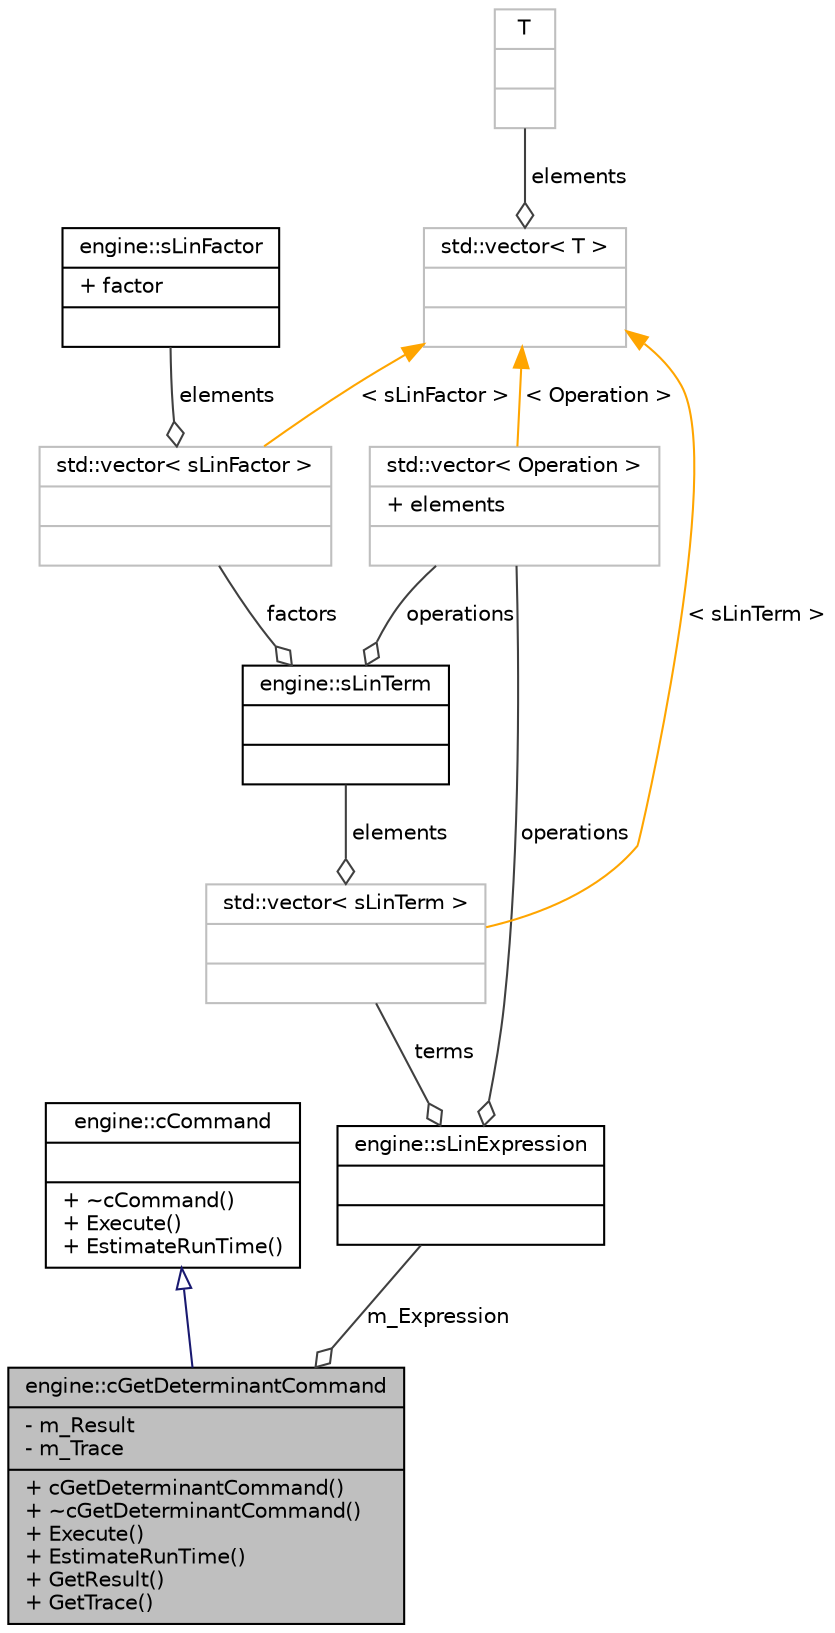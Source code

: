 digraph G
{
  edge [fontname="Helvetica",fontsize="10",labelfontname="Helvetica",labelfontsize="10"];
  node [fontname="Helvetica",fontsize="10",shape=record];
  Node1 [label="{engine::cGetDeterminantCommand\n|- m_Result\l- m_Trace\l|+ cGetDeterminantCommand()\l+ ~cGetDeterminantCommand()\l+ Execute()\l+ EstimateRunTime()\l+ GetResult()\l+ GetTrace()\l}",height=0.2,width=0.4,color="black", fillcolor="grey75", style="filled" fontcolor="black"];
  Node2 -> Node1 [dir="back",color="midnightblue",fontsize="10",style="solid",arrowtail="onormal",fontname="Helvetica"];
  Node2 [label="{engine::cCommand\n||+ ~cCommand()\l+ Execute()\l+ EstimateRunTime()\l}",height=0.2,width=0.4,color="black", fillcolor="white", style="filled",URL="$classengine_1_1cCommand.html"];
  Node3 -> Node1 [color="grey25",fontsize="10",style="solid",label=" m_Expression" ,arrowhead="odiamond",fontname="Helvetica"];
  Node3 [label="{engine::sLinExpression\n||}",height=0.2,width=0.4,color="black", fillcolor="white", style="filled",URL="$structengine_1_1sLinExpression.html"];
  Node4 -> Node3 [color="grey25",fontsize="10",style="solid",label=" operations" ,arrowhead="odiamond",fontname="Helvetica"];
  Node4 [label="{std::vector\< Operation \>\n|+ elements\l|}",height=0.2,width=0.4,color="grey75", fillcolor="white", style="filled"];
  Node5 -> Node4 [dir="back",color="orange",fontsize="10",style="solid",label=" \< Operation \>" ,fontname="Helvetica"];
  Node5 [label="{std::vector\< T \>\n||}",height=0.2,width=0.4,color="grey75", fillcolor="white", style="filled",tooltip="STL class."];
  Node6 -> Node5 [color="grey25",fontsize="10",style="solid",label=" elements" ,arrowhead="odiamond",fontname="Helvetica"];
  Node6 [label="{T\n||}",height=0.2,width=0.4,color="grey75", fillcolor="white", style="filled"];
  Node7 -> Node3 [color="grey25",fontsize="10",style="solid",label=" terms" ,arrowhead="odiamond",fontname="Helvetica"];
  Node7 [label="{std::vector\< sLinTerm \>\n||}",height=0.2,width=0.4,color="grey75", fillcolor="white", style="filled"];
  Node8 -> Node7 [color="grey25",fontsize="10",style="solid",label=" elements" ,arrowhead="odiamond",fontname="Helvetica"];
  Node8 [label="{engine::sLinTerm\n||}",height=0.2,width=0.4,color="black", fillcolor="white", style="filled",URL="$structengine_1_1sLinTerm.html"];
  Node9 -> Node8 [color="grey25",fontsize="10",style="solid",label=" factors" ,arrowhead="odiamond",fontname="Helvetica"];
  Node9 [label="{std::vector\< sLinFactor \>\n||}",height=0.2,width=0.4,color="grey75", fillcolor="white", style="filled"];
  Node10 -> Node9 [color="grey25",fontsize="10",style="solid",label=" elements" ,arrowhead="odiamond",fontname="Helvetica"];
  Node10 [label="{engine::sLinFactor\n|+ factor\l|}",height=0.2,width=0.4,color="black", fillcolor="white", style="filled",URL="$structengine_1_1sLinFactor.html"];
  Node5 -> Node9 [dir="back",color="orange",fontsize="10",style="solid",label=" \< sLinFactor \>" ,fontname="Helvetica"];
  Node4 -> Node8 [color="grey25",fontsize="10",style="solid",label=" operations" ,arrowhead="odiamond",fontname="Helvetica"];
  Node5 -> Node7 [dir="back",color="orange",fontsize="10",style="solid",label=" \< sLinTerm \>" ,fontname="Helvetica"];
}
